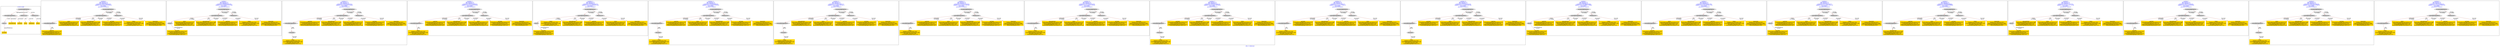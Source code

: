 digraph n0 {
fontcolor="blue"
remincross="true"
label="s08-s-17-edited.xml"
subgraph cluster_0 {
label="1-correct model"
n2[style="filled",color="white",fillcolor="lightgray",label="CulturalHeritageObject1"];
n3[style="filled",color="white",fillcolor="lightgray",label="Person1"];
n4[shape="plaintext",style="filled",fillcolor="gold",label="DESCRIPTION"];
n5[shape="plaintext",style="filled",fillcolor="gold",label="CAPTION"];
n6[shape="plaintext",style="filled",fillcolor="gold",label="TITLE"];
n7[shape="plaintext",style="filled",fillcolor="gold",label="AUTHOR"];
n8[style="filled",color="white",fillcolor="lightgray",label="EuropeanaAggregation1"];
n9[style="filled",color="white",fillcolor="lightgray",label="WebResource1"];
n10[style="filled",color="white",fillcolor="lightgray",label="WebResource2"];
n11[shape="plaintext",style="filled",fillcolor="gold",label="IMAGESRC"];
n12[shape="plaintext",style="filled",fillcolor="gold",label="VIDEO"];
}
subgraph cluster_1 {
label="candidate 0\nlink coherence:1.0\nnode coherence:1.0\nconfidence:0.3662419062818545\nmapping score:0.5387473020939515\ncost:8.99981\n-precision:0.56-recall:0.5"
n14[style="filled",color="white",fillcolor="lightgray",label="CulturalHeritageObject1"];
n15[style="filled",color="white",fillcolor="lightgray",label="CulturalHeritageObject2"];
n16[style="filled",color="white",fillcolor="lightgray",label="EuropeanaAggregation1"];
n17[style="filled",color="white",fillcolor="lightgray",label="WebResource1"];
n18[shape="plaintext",style="filled",fillcolor="gold",label="TITLE\n[CulturalHeritageObject,description,0.37]\n[Person,biographicalInformation,0.263]\n[CulturalHeritageObject,title,0.236]\n[CulturalHeritageObject,provenance,0.132]"];
n19[shape="plaintext",style="filled",fillcolor="gold",label="CAPTION\n[CulturalHeritageObject,description,0.325]\n[CulturalHeritageObject,title,0.26]\n[CulturalHeritageObject,provenance,0.21]\n[Person,biographicalInformation,0.205]"];
n20[shape="plaintext",style="filled",fillcolor="gold",label="DESCRIPTION\n[CulturalHeritageObject,description,0.388]\n[Person,biographicalInformation,0.337]\n[CulturalHeritageObject,title,0.155]\n[CulturalHeritageObject,provenance,0.12]"];
n21[shape="plaintext",style="filled",fillcolor="gold",label="IMAGESRC\n[WebResource,classLink,0.807]\n[Person,biographicalInformation,0.086]\n[CulturalHeritageObject,description,0.076]\n[Person,dateOfDeath,0.031]"];
n22[shape="plaintext",style="filled",fillcolor="gold",label="AUTHOR\n[CulturalHeritageObject,description,0.307]\n[Person,nameOfThePerson,0.265]\n[CulturalHeritageObject,provenance,0.221]\n[CulturalHeritageObject,title,0.207]"];
n23[shape="plaintext",style="filled",fillcolor="gold",label="VIDEO\n[WebResource,classLink,0.394]\n[CulturalHeritageObject,provenance,0.286]\n[Document,classLink,0.169]\n[CulturalHeritageObject,title,0.151]"];
}
subgraph cluster_2 {
label="candidate 1\nlink coherence:1.0\nnode coherence:1.0\nconfidence:0.3650965956362495\nmapping score:0.5383655318787498\ncost:8.99971\n-precision:0.89-recall:0.8"
n25[style="filled",color="white",fillcolor="lightgray",label="CulturalHeritageObject1"];
n26[style="filled",color="white",fillcolor="lightgray",label="Person1"];
n27[style="filled",color="white",fillcolor="lightgray",label="EuropeanaAggregation1"];
n28[style="filled",color="white",fillcolor="lightgray",label="WebResource1"];
n29[shape="plaintext",style="filled",fillcolor="gold",label="TITLE\n[CulturalHeritageObject,description,0.37]\n[Person,biographicalInformation,0.263]\n[CulturalHeritageObject,title,0.236]\n[CulturalHeritageObject,provenance,0.132]"];
n30[shape="plaintext",style="filled",fillcolor="gold",label="AUTHOR\n[CulturalHeritageObject,description,0.307]\n[Person,nameOfThePerson,0.265]\n[CulturalHeritageObject,provenance,0.221]\n[CulturalHeritageObject,title,0.207]"];
n31[shape="plaintext",style="filled",fillcolor="gold",label="DESCRIPTION\n[CulturalHeritageObject,description,0.388]\n[Person,biographicalInformation,0.337]\n[CulturalHeritageObject,title,0.155]\n[CulturalHeritageObject,provenance,0.12]"];
n32[shape="plaintext",style="filled",fillcolor="gold",label="IMAGESRC\n[WebResource,classLink,0.807]\n[Person,biographicalInformation,0.086]\n[CulturalHeritageObject,description,0.076]\n[Person,dateOfDeath,0.031]"];
n33[shape="plaintext",style="filled",fillcolor="gold",label="CAPTION\n[CulturalHeritageObject,description,0.325]\n[CulturalHeritageObject,title,0.26]\n[CulturalHeritageObject,provenance,0.21]\n[Person,biographicalInformation,0.205]"];
n34[shape="plaintext",style="filled",fillcolor="gold",label="VIDEO\n[WebResource,classLink,0.394]\n[CulturalHeritageObject,provenance,0.286]\n[Document,classLink,0.169]\n[CulturalHeritageObject,title,0.151]"];
}
subgraph cluster_3 {
label="candidate 10\nlink coherence:1.0\nnode coherence:1.0\nconfidence:0.32945392348559216\nmapping score:0.5264846411618641\ncost:9.99981\n-precision:0.4-recall:0.4"
n36[style="filled",color="white",fillcolor="lightgray",label="CulturalHeritageObject1"];
n37[style="filled",color="white",fillcolor="lightgray",label="CulturalHeritageObject2"];
n38[style="filled",color="white",fillcolor="lightgray",label="Document2"];
n39[style="filled",color="white",fillcolor="lightgray",label="EuropeanaAggregation1"];
n40[style="filled",color="white",fillcolor="lightgray",label="WebResource1"];
n41[shape="plaintext",style="filled",fillcolor="gold",label="CAPTION\n[CulturalHeritageObject,description,0.325]\n[CulturalHeritageObject,title,0.26]\n[CulturalHeritageObject,provenance,0.21]\n[Person,biographicalInformation,0.205]"];
n42[shape="plaintext",style="filled",fillcolor="gold",label="DESCRIPTION\n[CulturalHeritageObject,description,0.388]\n[Person,biographicalInformation,0.337]\n[CulturalHeritageObject,title,0.155]\n[CulturalHeritageObject,provenance,0.12]"];
n43[shape="plaintext",style="filled",fillcolor="gold",label="IMAGESRC\n[WebResource,classLink,0.807]\n[Person,biographicalInformation,0.086]\n[CulturalHeritageObject,description,0.076]\n[Person,dateOfDeath,0.031]"];
n44[shape="plaintext",style="filled",fillcolor="gold",label="TITLE\n[CulturalHeritageObject,description,0.37]\n[Person,biographicalInformation,0.263]\n[CulturalHeritageObject,title,0.236]\n[CulturalHeritageObject,provenance,0.132]"];
n45[shape="plaintext",style="filled",fillcolor="gold",label="VIDEO\n[WebResource,classLink,0.394]\n[CulturalHeritageObject,provenance,0.286]\n[Document,classLink,0.169]\n[CulturalHeritageObject,title,0.151]"];
n46[shape="plaintext",style="filled",fillcolor="gold",label="AUTHOR\n[CulturalHeritageObject,description,0.307]\n[Person,nameOfThePerson,0.265]\n[CulturalHeritageObject,provenance,0.221]\n[CulturalHeritageObject,title,0.207]"];
}
subgraph cluster_4 {
label="candidate 11\nlink coherence:1.0\nnode coherence:1.0\nconfidence:0.3265247204090529\nmapping score:0.525508240136351\ncost:8.99981\n-precision:0.44-recall:0.4"
n48[style="filled",color="white",fillcolor="lightgray",label="CulturalHeritageObject1"];
n49[style="filled",color="white",fillcolor="lightgray",label="CulturalHeritageObject2"];
n50[style="filled",color="white",fillcolor="lightgray",label="EuropeanaAggregation1"];
n51[style="filled",color="white",fillcolor="lightgray",label="WebResource1"];
n52[shape="plaintext",style="filled",fillcolor="gold",label="CAPTION\n[CulturalHeritageObject,description,0.325]\n[CulturalHeritageObject,title,0.26]\n[CulturalHeritageObject,provenance,0.21]\n[Person,biographicalInformation,0.205]"];
n53[shape="plaintext",style="filled",fillcolor="gold",label="VIDEO\n[WebResource,classLink,0.394]\n[CulturalHeritageObject,provenance,0.286]\n[Document,classLink,0.169]\n[CulturalHeritageObject,title,0.151]"];
n54[shape="plaintext",style="filled",fillcolor="gold",label="DESCRIPTION\n[CulturalHeritageObject,description,0.388]\n[Person,biographicalInformation,0.337]\n[CulturalHeritageObject,title,0.155]\n[CulturalHeritageObject,provenance,0.12]"];
n55[shape="plaintext",style="filled",fillcolor="gold",label="IMAGESRC\n[WebResource,classLink,0.807]\n[Person,biographicalInformation,0.086]\n[CulturalHeritageObject,description,0.076]\n[Person,dateOfDeath,0.031]"];
n56[shape="plaintext",style="filled",fillcolor="gold",label="TITLE\n[CulturalHeritageObject,description,0.37]\n[Person,biographicalInformation,0.263]\n[CulturalHeritageObject,title,0.236]\n[CulturalHeritageObject,provenance,0.132]"];
n57[shape="plaintext",style="filled",fillcolor="gold",label="AUTHOR\n[CulturalHeritageObject,description,0.307]\n[Person,nameOfThePerson,0.265]\n[CulturalHeritageObject,provenance,0.221]\n[CulturalHeritageObject,title,0.207]"];
}
subgraph cluster_5 {
label="candidate 12\nlink coherence:1.0\nnode coherence:1.0\nconfidence:0.3253794097634479\nmapping score:0.5251264699211493\ncost:8.99971\n-precision:0.78-recall:0.7"
n59[style="filled",color="white",fillcolor="lightgray",label="CulturalHeritageObject1"];
n60[style="filled",color="white",fillcolor="lightgray",label="Person1"];
n61[style="filled",color="white",fillcolor="lightgray",label="EuropeanaAggregation1"];
n62[style="filled",color="white",fillcolor="lightgray",label="WebResource1"];
n63[shape="plaintext",style="filled",fillcolor="gold",label="VIDEO\n[WebResource,classLink,0.394]\n[CulturalHeritageObject,provenance,0.286]\n[Document,classLink,0.169]\n[CulturalHeritageObject,title,0.151]"];
n64[shape="plaintext",style="filled",fillcolor="gold",label="AUTHOR\n[CulturalHeritageObject,description,0.307]\n[Person,nameOfThePerson,0.265]\n[CulturalHeritageObject,provenance,0.221]\n[CulturalHeritageObject,title,0.207]"];
n65[shape="plaintext",style="filled",fillcolor="gold",label="DESCRIPTION\n[CulturalHeritageObject,description,0.388]\n[Person,biographicalInformation,0.337]\n[CulturalHeritageObject,title,0.155]\n[CulturalHeritageObject,provenance,0.12]"];
n66[shape="plaintext",style="filled",fillcolor="gold",label="IMAGESRC\n[WebResource,classLink,0.807]\n[Person,biographicalInformation,0.086]\n[CulturalHeritageObject,description,0.076]\n[Person,dateOfDeath,0.031]"];
n67[shape="plaintext",style="filled",fillcolor="gold",label="CAPTION\n[CulturalHeritageObject,description,0.325]\n[CulturalHeritageObject,title,0.26]\n[CulturalHeritageObject,provenance,0.21]\n[Person,biographicalInformation,0.205]"];
n68[shape="plaintext",style="filled",fillcolor="gold",label="TITLE\n[CulturalHeritageObject,description,0.37]\n[Person,biographicalInformation,0.263]\n[CulturalHeritageObject,title,0.236]\n[CulturalHeritageObject,provenance,0.132]"];
}
subgraph cluster_6 {
label="candidate 13\nlink coherence:1.0\nnode coherence:1.0\nconfidence:0.3245593648690303\nmapping score:0.5248531216230101\ncost:9.99981\n-precision:0.3-recall:0.3"
n70[style="filled",color="white",fillcolor="lightgray",label="CulturalHeritageObject1"];
n71[style="filled",color="white",fillcolor="lightgray",label="CulturalHeritageObject2"];
n72[style="filled",color="white",fillcolor="lightgray",label="Document2"];
n73[style="filled",color="white",fillcolor="lightgray",label="EuropeanaAggregation1"];
n74[style="filled",color="white",fillcolor="lightgray",label="WebResource1"];
n75[shape="plaintext",style="filled",fillcolor="gold",label="CAPTION\n[CulturalHeritageObject,description,0.325]\n[CulturalHeritageObject,title,0.26]\n[CulturalHeritageObject,provenance,0.21]\n[Person,biographicalInformation,0.205]"];
n76[shape="plaintext",style="filled",fillcolor="gold",label="TITLE\n[CulturalHeritageObject,description,0.37]\n[Person,biographicalInformation,0.263]\n[CulturalHeritageObject,title,0.236]\n[CulturalHeritageObject,provenance,0.132]"];
n77[shape="plaintext",style="filled",fillcolor="gold",label="IMAGESRC\n[WebResource,classLink,0.807]\n[Person,biographicalInformation,0.086]\n[CulturalHeritageObject,description,0.076]\n[Person,dateOfDeath,0.031]"];
n78[shape="plaintext",style="filled",fillcolor="gold",label="DESCRIPTION\n[CulturalHeritageObject,description,0.388]\n[Person,biographicalInformation,0.337]\n[CulturalHeritageObject,title,0.155]\n[CulturalHeritageObject,provenance,0.12]"];
n79[shape="plaintext",style="filled",fillcolor="gold",label="VIDEO\n[WebResource,classLink,0.394]\n[CulturalHeritageObject,provenance,0.286]\n[Document,classLink,0.169]\n[CulturalHeritageObject,title,0.151]"];
n80[shape="plaintext",style="filled",fillcolor="gold",label="AUTHOR\n[CulturalHeritageObject,description,0.307]\n[Person,nameOfThePerson,0.265]\n[CulturalHeritageObject,provenance,0.221]\n[CulturalHeritageObject,title,0.207]"];
}
subgraph cluster_7 {
label="candidate 14\nlink coherence:1.0\nnode coherence:1.0\nconfidence:0.32210843144697127\nmapping score:0.5240361438156571\ncost:9.99981\n-precision:0.4-recall:0.4"
n82[style="filled",color="white",fillcolor="lightgray",label="CulturalHeritageObject1"];
n83[style="filled",color="white",fillcolor="lightgray",label="CulturalHeritageObject2"];
n84[style="filled",color="white",fillcolor="lightgray",label="Document2"];
n85[style="filled",color="white",fillcolor="lightgray",label="EuropeanaAggregation1"];
n86[style="filled",color="white",fillcolor="lightgray",label="WebResource1"];
n87[shape="plaintext",style="filled",fillcolor="gold",label="DESCRIPTION\n[CulturalHeritageObject,description,0.388]\n[Person,biographicalInformation,0.337]\n[CulturalHeritageObject,title,0.155]\n[CulturalHeritageObject,provenance,0.12]"];
n88[shape="plaintext",style="filled",fillcolor="gold",label="TITLE\n[CulturalHeritageObject,description,0.37]\n[Person,biographicalInformation,0.263]\n[CulturalHeritageObject,title,0.236]\n[CulturalHeritageObject,provenance,0.132]"];
n89[shape="plaintext",style="filled",fillcolor="gold",label="IMAGESRC\n[WebResource,classLink,0.807]\n[Person,biographicalInformation,0.086]\n[CulturalHeritageObject,description,0.076]\n[Person,dateOfDeath,0.031]"];
n90[shape="plaintext",style="filled",fillcolor="gold",label="CAPTION\n[CulturalHeritageObject,description,0.325]\n[CulturalHeritageObject,title,0.26]\n[CulturalHeritageObject,provenance,0.21]\n[Person,biographicalInformation,0.205]"];
n91[shape="plaintext",style="filled",fillcolor="gold",label="VIDEO\n[WebResource,classLink,0.394]\n[CulturalHeritageObject,provenance,0.286]\n[Document,classLink,0.169]\n[CulturalHeritageObject,title,0.151]"];
n92[shape="plaintext",style="filled",fillcolor="gold",label="AUTHOR\n[CulturalHeritageObject,description,0.307]\n[Person,nameOfThePerson,0.265]\n[CulturalHeritageObject,provenance,0.221]\n[CulturalHeritageObject,title,0.207]"];
}
subgraph cluster_8 {
label="candidate 15\nlink coherence:1.0\nnode coherence:1.0\nconfidence:0.32163016179249104\nmapping score:0.523876720597497\ncost:8.99981\n-precision:0.33-recall:0.3"
n94[style="filled",color="white",fillcolor="lightgray",label="CulturalHeritageObject1"];
n95[style="filled",color="white",fillcolor="lightgray",label="CulturalHeritageObject2"];
n96[style="filled",color="white",fillcolor="lightgray",label="EuropeanaAggregation1"];
n97[style="filled",color="white",fillcolor="lightgray",label="WebResource1"];
n98[shape="plaintext",style="filled",fillcolor="gold",label="CAPTION\n[CulturalHeritageObject,description,0.325]\n[CulturalHeritageObject,title,0.26]\n[CulturalHeritageObject,provenance,0.21]\n[Person,biographicalInformation,0.205]"];
n99[shape="plaintext",style="filled",fillcolor="gold",label="VIDEO\n[WebResource,classLink,0.394]\n[CulturalHeritageObject,provenance,0.286]\n[Document,classLink,0.169]\n[CulturalHeritageObject,title,0.151]"];
n100[shape="plaintext",style="filled",fillcolor="gold",label="TITLE\n[CulturalHeritageObject,description,0.37]\n[Person,biographicalInformation,0.263]\n[CulturalHeritageObject,title,0.236]\n[CulturalHeritageObject,provenance,0.132]"];
n101[shape="plaintext",style="filled",fillcolor="gold",label="IMAGESRC\n[WebResource,classLink,0.807]\n[Person,biographicalInformation,0.086]\n[CulturalHeritageObject,description,0.076]\n[Person,dateOfDeath,0.031]"];
n102[shape="plaintext",style="filled",fillcolor="gold",label="DESCRIPTION\n[CulturalHeritageObject,description,0.388]\n[Person,biographicalInformation,0.337]\n[CulturalHeritageObject,title,0.155]\n[CulturalHeritageObject,provenance,0.12]"];
n103[shape="plaintext",style="filled",fillcolor="gold",label="AUTHOR\n[CulturalHeritageObject,description,0.307]\n[Person,nameOfThePerson,0.265]\n[CulturalHeritageObject,provenance,0.221]\n[CulturalHeritageObject,title,0.207]"];
}
subgraph cluster_9 {
label="candidate 16\nlink coherence:1.0\nnode coherence:1.0\nconfidence:0.31917922837043206\nmapping score:0.523059742790144\ncost:8.99981\n-precision:0.44-recall:0.4"
n105[style="filled",color="white",fillcolor="lightgray",label="CulturalHeritageObject1"];
n106[style="filled",color="white",fillcolor="lightgray",label="CulturalHeritageObject2"];
n107[style="filled",color="white",fillcolor="lightgray",label="EuropeanaAggregation1"];
n108[style="filled",color="white",fillcolor="lightgray",label="WebResource1"];
n109[shape="plaintext",style="filled",fillcolor="gold",label="DESCRIPTION\n[CulturalHeritageObject,description,0.388]\n[Person,biographicalInformation,0.337]\n[CulturalHeritageObject,title,0.155]\n[CulturalHeritageObject,provenance,0.12]"];
n110[shape="plaintext",style="filled",fillcolor="gold",label="VIDEO\n[WebResource,classLink,0.394]\n[CulturalHeritageObject,provenance,0.286]\n[Document,classLink,0.169]\n[CulturalHeritageObject,title,0.151]"];
n111[shape="plaintext",style="filled",fillcolor="gold",label="TITLE\n[CulturalHeritageObject,description,0.37]\n[Person,biographicalInformation,0.263]\n[CulturalHeritageObject,title,0.236]\n[CulturalHeritageObject,provenance,0.132]"];
n112[shape="plaintext",style="filled",fillcolor="gold",label="IMAGESRC\n[WebResource,classLink,0.807]\n[Person,biographicalInformation,0.086]\n[CulturalHeritageObject,description,0.076]\n[Person,dateOfDeath,0.031]"];
n113[shape="plaintext",style="filled",fillcolor="gold",label="CAPTION\n[CulturalHeritageObject,description,0.325]\n[CulturalHeritageObject,title,0.26]\n[CulturalHeritageObject,provenance,0.21]\n[Person,biographicalInformation,0.205]"];
n114[shape="plaintext",style="filled",fillcolor="gold",label="AUTHOR\n[CulturalHeritageObject,description,0.307]\n[Person,nameOfThePerson,0.265]\n[CulturalHeritageObject,provenance,0.221]\n[CulturalHeritageObject,title,0.207]"];
}
subgraph cluster_10 {
label="candidate 17\nlink coherence:1.0\nnode coherence:1.0\nconfidence:0.31867647675891425\nmapping score:0.5228921589196381\ncost:9.99981\n-precision:0.5-recall:0.5"
n116[style="filled",color="white",fillcolor="lightgray",label="CulturalHeritageObject1"];
n117[style="filled",color="white",fillcolor="lightgray",label="CulturalHeritageObject2"];
n118[style="filled",color="white",fillcolor="lightgray",label="Document2"];
n119[style="filled",color="white",fillcolor="lightgray",label="EuropeanaAggregation1"];
n120[style="filled",color="white",fillcolor="lightgray",label="WebResource1"];
n121[shape="plaintext",style="filled",fillcolor="gold",label="AUTHOR\n[CulturalHeritageObject,description,0.307]\n[Person,nameOfThePerson,0.265]\n[CulturalHeritageObject,provenance,0.221]\n[CulturalHeritageObject,title,0.207]"];
n122[shape="plaintext",style="filled",fillcolor="gold",label="DESCRIPTION\n[CulturalHeritageObject,description,0.388]\n[Person,biographicalInformation,0.337]\n[CulturalHeritageObject,title,0.155]\n[CulturalHeritageObject,provenance,0.12]"];
n123[shape="plaintext",style="filled",fillcolor="gold",label="IMAGESRC\n[WebResource,classLink,0.807]\n[Person,biographicalInformation,0.086]\n[CulturalHeritageObject,description,0.076]\n[Person,dateOfDeath,0.031]"];
n124[shape="plaintext",style="filled",fillcolor="gold",label="CAPTION\n[CulturalHeritageObject,description,0.325]\n[CulturalHeritageObject,title,0.26]\n[CulturalHeritageObject,provenance,0.21]\n[Person,biographicalInformation,0.205]"];
n125[shape="plaintext",style="filled",fillcolor="gold",label="VIDEO\n[WebResource,classLink,0.394]\n[CulturalHeritageObject,provenance,0.286]\n[Document,classLink,0.169]\n[CulturalHeritageObject,title,0.151]"];
n126[shape="plaintext",style="filled",fillcolor="gold",label="TITLE\n[CulturalHeritageObject,description,0.37]\n[Person,biographicalInformation,0.263]\n[CulturalHeritageObject,title,0.236]\n[CulturalHeritageObject,provenance,0.132]"];
}
subgraph cluster_11 {
label="candidate 18\nlink coherence:1.0\nnode coherence:1.0\nconfidence:0.315747273682375\nmapping score:0.521915757894125\ncost:8.99981\n-precision:0.56-recall:0.5"
n128[style="filled",color="white",fillcolor="lightgray",label="CulturalHeritageObject1"];
n129[style="filled",color="white",fillcolor="lightgray",label="CulturalHeritageObject2"];
n130[style="filled",color="white",fillcolor="lightgray",label="EuropeanaAggregation1"];
n131[style="filled",color="white",fillcolor="lightgray",label="WebResource1"];
n132[shape="plaintext",style="filled",fillcolor="gold",label="AUTHOR\n[CulturalHeritageObject,description,0.307]\n[Person,nameOfThePerson,0.265]\n[CulturalHeritageObject,provenance,0.221]\n[CulturalHeritageObject,title,0.207]"];
n133[shape="plaintext",style="filled",fillcolor="gold",label="VIDEO\n[WebResource,classLink,0.394]\n[CulturalHeritageObject,provenance,0.286]\n[Document,classLink,0.169]\n[CulturalHeritageObject,title,0.151]"];
n134[shape="plaintext",style="filled",fillcolor="gold",label="DESCRIPTION\n[CulturalHeritageObject,description,0.388]\n[Person,biographicalInformation,0.337]\n[CulturalHeritageObject,title,0.155]\n[CulturalHeritageObject,provenance,0.12]"];
n135[shape="plaintext",style="filled",fillcolor="gold",label="IMAGESRC\n[WebResource,classLink,0.807]\n[Person,biographicalInformation,0.086]\n[CulturalHeritageObject,description,0.076]\n[Person,dateOfDeath,0.031]"];
n136[shape="plaintext",style="filled",fillcolor="gold",label="CAPTION\n[CulturalHeritageObject,description,0.325]\n[CulturalHeritageObject,title,0.26]\n[CulturalHeritageObject,provenance,0.21]\n[Person,biographicalInformation,0.205]"];
n137[shape="plaintext",style="filled",fillcolor="gold",label="TITLE\n[CulturalHeritageObject,description,0.37]\n[Person,biographicalInformation,0.263]\n[CulturalHeritageObject,title,0.236]\n[CulturalHeritageObject,provenance,0.132]"];
}
subgraph cluster_12 {
label="candidate 19\nlink coherence:1.0\nnode coherence:1.0\nconfidence:0.31378191814235246\nmapping score:0.5212606393807842\ncost:9.99981\n-precision:0.4-recall:0.4"
n139[style="filled",color="white",fillcolor="lightgray",label="CulturalHeritageObject1"];
n140[style="filled",color="white",fillcolor="lightgray",label="CulturalHeritageObject2"];
n141[style="filled",color="white",fillcolor="lightgray",label="Document2"];
n142[style="filled",color="white",fillcolor="lightgray",label="EuropeanaAggregation1"];
n143[style="filled",color="white",fillcolor="lightgray",label="WebResource1"];
n144[shape="plaintext",style="filled",fillcolor="gold",label="AUTHOR\n[CulturalHeritageObject,description,0.307]\n[Person,nameOfThePerson,0.265]\n[CulturalHeritageObject,provenance,0.221]\n[CulturalHeritageObject,title,0.207]"];
n145[shape="plaintext",style="filled",fillcolor="gold",label="TITLE\n[CulturalHeritageObject,description,0.37]\n[Person,biographicalInformation,0.263]\n[CulturalHeritageObject,title,0.236]\n[CulturalHeritageObject,provenance,0.132]"];
n146[shape="plaintext",style="filled",fillcolor="gold",label="IMAGESRC\n[WebResource,classLink,0.807]\n[Person,biographicalInformation,0.086]\n[CulturalHeritageObject,description,0.076]\n[Person,dateOfDeath,0.031]"];
n147[shape="plaintext",style="filled",fillcolor="gold",label="DESCRIPTION\n[CulturalHeritageObject,description,0.388]\n[Person,biographicalInformation,0.337]\n[CulturalHeritageObject,title,0.155]\n[CulturalHeritageObject,provenance,0.12]"];
n148[shape="plaintext",style="filled",fillcolor="gold",label="VIDEO\n[WebResource,classLink,0.394]\n[CulturalHeritageObject,provenance,0.286]\n[Document,classLink,0.169]\n[CulturalHeritageObject,title,0.151]"];
n149[shape="plaintext",style="filled",fillcolor="gold",label="CAPTION\n[CulturalHeritageObject,description,0.325]\n[CulturalHeritageObject,title,0.26]\n[CulturalHeritageObject,provenance,0.21]\n[Person,biographicalInformation,0.205]"];
}
subgraph cluster_13 {
label="candidate 2\nlink coherence:1.0\nnode coherence:1.0\nconfidence:0.356108863362899\nmapping score:0.5353696211209663\ncost:8.99971\n-precision:0.67-recall:0.6"
n151[style="filled",color="white",fillcolor="lightgray",label="CulturalHeritageObject1"];
n152[style="filled",color="white",fillcolor="lightgray",label="Person1"];
n153[style="filled",color="white",fillcolor="lightgray",label="EuropeanaAggregation1"];
n154[style="filled",color="white",fillcolor="lightgray",label="WebResource1"];
n155[shape="plaintext",style="filled",fillcolor="gold",label="CAPTION\n[CulturalHeritageObject,description,0.325]\n[CulturalHeritageObject,title,0.26]\n[CulturalHeritageObject,provenance,0.21]\n[Person,biographicalInformation,0.205]"];
n156[shape="plaintext",style="filled",fillcolor="gold",label="AUTHOR\n[CulturalHeritageObject,description,0.307]\n[Person,nameOfThePerson,0.265]\n[CulturalHeritageObject,provenance,0.221]\n[CulturalHeritageObject,title,0.207]"];
n157[shape="plaintext",style="filled",fillcolor="gold",label="DESCRIPTION\n[CulturalHeritageObject,description,0.388]\n[Person,biographicalInformation,0.337]\n[CulturalHeritageObject,title,0.155]\n[CulturalHeritageObject,provenance,0.12]"];
n158[shape="plaintext",style="filled",fillcolor="gold",label="IMAGESRC\n[WebResource,classLink,0.807]\n[Person,biographicalInformation,0.086]\n[CulturalHeritageObject,description,0.076]\n[Person,dateOfDeath,0.031]"];
n159[shape="plaintext",style="filled",fillcolor="gold",label="TITLE\n[CulturalHeritageObject,description,0.37]\n[Person,biographicalInformation,0.263]\n[CulturalHeritageObject,title,0.236]\n[CulturalHeritageObject,provenance,0.132]"];
n160[shape="plaintext",style="filled",fillcolor="gold",label="VIDEO\n[WebResource,classLink,0.394]\n[CulturalHeritageObject,provenance,0.286]\n[Document,classLink,0.169]\n[CulturalHeritageObject,title,0.151]"];
}
subgraph cluster_14 {
label="candidate 3\nlink coherence:1.0\nnode coherence:1.0\nconfidence:0.35546445955517664\nmapping score:0.5351548198517255\ncost:8.99981\n-precision:0.67-recall:0.6"
n162[style="filled",color="white",fillcolor="lightgray",label="CulturalHeritageObject1"];
n163[style="filled",color="white",fillcolor="lightgray",label="CulturalHeritageObject2"];
n164[style="filled",color="white",fillcolor="lightgray",label="EuropeanaAggregation1"];
n165[style="filled",color="white",fillcolor="lightgray",label="WebResource1"];
n166[shape="plaintext",style="filled",fillcolor="gold",label="TITLE\n[CulturalHeritageObject,description,0.37]\n[Person,biographicalInformation,0.263]\n[CulturalHeritageObject,title,0.236]\n[CulturalHeritageObject,provenance,0.132]"];
n167[shape="plaintext",style="filled",fillcolor="gold",label="AUTHOR\n[CulturalHeritageObject,description,0.307]\n[Person,nameOfThePerson,0.265]\n[CulturalHeritageObject,provenance,0.221]\n[CulturalHeritageObject,title,0.207]"];
n168[shape="plaintext",style="filled",fillcolor="gold",label="DESCRIPTION\n[CulturalHeritageObject,description,0.388]\n[Person,biographicalInformation,0.337]\n[CulturalHeritageObject,title,0.155]\n[CulturalHeritageObject,provenance,0.12]"];
n169[shape="plaintext",style="filled",fillcolor="gold",label="IMAGESRC\n[WebResource,classLink,0.807]\n[Person,biographicalInformation,0.086]\n[CulturalHeritageObject,description,0.076]\n[Person,dateOfDeath,0.031]"];
n170[shape="plaintext",style="filled",fillcolor="gold",label="CAPTION\n[CulturalHeritageObject,description,0.325]\n[CulturalHeritageObject,title,0.26]\n[CulturalHeritageObject,provenance,0.21]\n[Person,biographicalInformation,0.205]"];
n171[shape="plaintext",style="filled",fillcolor="gold",label="VIDEO\n[WebResource,classLink,0.394]\n[CulturalHeritageObject,provenance,0.286]\n[Document,classLink,0.169]\n[CulturalHeritageObject,title,0.151]"];
}
subgraph cluster_15 {
label="candidate 4\nlink coherence:1.0\nnode coherence:1.0\nconfidence:0.3512143047463372\nmapping score:0.5337381015821124\ncost:8.99971\n-precision:0.56-recall:0.5"
n173[style="filled",color="white",fillcolor="lightgray",label="CulturalHeritageObject1"];
n174[style="filled",color="white",fillcolor="lightgray",label="Person1"];
n175[style="filled",color="white",fillcolor="lightgray",label="EuropeanaAggregation1"];
n176[style="filled",color="white",fillcolor="lightgray",label="WebResource1"];
n177[shape="plaintext",style="filled",fillcolor="gold",label="CAPTION\n[CulturalHeritageObject,description,0.325]\n[CulturalHeritageObject,title,0.26]\n[CulturalHeritageObject,provenance,0.21]\n[Person,biographicalInformation,0.205]"];
n178[shape="plaintext",style="filled",fillcolor="gold",label="AUTHOR\n[CulturalHeritageObject,description,0.307]\n[Person,nameOfThePerson,0.265]\n[CulturalHeritageObject,provenance,0.221]\n[CulturalHeritageObject,title,0.207]"];
n179[shape="plaintext",style="filled",fillcolor="gold",label="TITLE\n[CulturalHeritageObject,description,0.37]\n[Person,biographicalInformation,0.263]\n[CulturalHeritageObject,title,0.236]\n[CulturalHeritageObject,provenance,0.132]"];
n180[shape="plaintext",style="filled",fillcolor="gold",label="IMAGESRC\n[WebResource,classLink,0.807]\n[Person,biographicalInformation,0.086]\n[CulturalHeritageObject,description,0.076]\n[Person,dateOfDeath,0.031]"];
n181[shape="plaintext",style="filled",fillcolor="gold",label="DESCRIPTION\n[CulturalHeritageObject,description,0.388]\n[Person,biographicalInformation,0.337]\n[CulturalHeritageObject,title,0.155]\n[CulturalHeritageObject,provenance,0.12]"];
n182[shape="plaintext",style="filled",fillcolor="gold",label="VIDEO\n[WebResource,classLink,0.394]\n[CulturalHeritageObject,provenance,0.286]\n[Document,classLink,0.169]\n[CulturalHeritageObject,title,0.151]"];
}
subgraph cluster_16 {
label="candidate 5\nlink coherence:1.0\nnode coherence:1.0\nconfidence:0.3499086819698831\nmapping score:0.533302893989961\ncost:8.99981\n-precision:0.33-recall:0.3"
n184[style="filled",color="white",fillcolor="lightgray",label="CulturalHeritageObject1"];
n185[style="filled",color="white",fillcolor="lightgray",label="CulturalHeritageObject2"];
n186[style="filled",color="white",fillcolor="lightgray",label="EuropeanaAggregation1"];
n187[style="filled",color="white",fillcolor="lightgray",label="WebResource1"];
n188[shape="plaintext",style="filled",fillcolor="gold",label="CAPTION\n[CulturalHeritageObject,description,0.325]\n[CulturalHeritageObject,title,0.26]\n[CulturalHeritageObject,provenance,0.21]\n[Person,biographicalInformation,0.205]"];
n189[shape="plaintext",style="filled",fillcolor="gold",label="DESCRIPTION\n[CulturalHeritageObject,description,0.388]\n[Person,biographicalInformation,0.337]\n[CulturalHeritageObject,title,0.155]\n[CulturalHeritageObject,provenance,0.12]"];
n190[shape="plaintext",style="filled",fillcolor="gold",label="TITLE\n[CulturalHeritageObject,description,0.37]\n[Person,biographicalInformation,0.263]\n[CulturalHeritageObject,title,0.236]\n[CulturalHeritageObject,provenance,0.132]"];
n191[shape="plaintext",style="filled",fillcolor="gold",label="IMAGESRC\n[WebResource,classLink,0.807]\n[Person,biographicalInformation,0.086]\n[CulturalHeritageObject,description,0.076]\n[Person,dateOfDeath,0.031]"];
n192[shape="plaintext",style="filled",fillcolor="gold",label="AUTHOR\n[CulturalHeritageObject,description,0.307]\n[Person,nameOfThePerson,0.265]\n[CulturalHeritageObject,provenance,0.221]\n[CulturalHeritageObject,title,0.207]"];
n193[shape="plaintext",style="filled",fillcolor="gold",label="VIDEO\n[WebResource,classLink,0.394]\n[CulturalHeritageObject,provenance,0.286]\n[Document,classLink,0.169]\n[CulturalHeritageObject,title,0.151]"];
}
subgraph cluster_17 {
label="candidate 6\nlink coherence:1.0\nnode coherence:1.0\nconfidence:0.34876337132427815\nmapping score:0.5329211237747594\ncost:8.99971\n-precision:0.67-recall:0.6"
n195[style="filled",color="white",fillcolor="lightgray",label="CulturalHeritageObject1"];
n196[style="filled",color="white",fillcolor="lightgray",label="Person1"];
n197[style="filled",color="white",fillcolor="lightgray",label="EuropeanaAggregation1"];
n198[style="filled",color="white",fillcolor="lightgray",label="WebResource1"];
n199[shape="plaintext",style="filled",fillcolor="gold",label="DESCRIPTION\n[CulturalHeritageObject,description,0.388]\n[Person,biographicalInformation,0.337]\n[CulturalHeritageObject,title,0.155]\n[CulturalHeritageObject,provenance,0.12]"];
n200[shape="plaintext",style="filled",fillcolor="gold",label="AUTHOR\n[CulturalHeritageObject,description,0.307]\n[Person,nameOfThePerson,0.265]\n[CulturalHeritageObject,provenance,0.221]\n[CulturalHeritageObject,title,0.207]"];
n201[shape="plaintext",style="filled",fillcolor="gold",label="TITLE\n[CulturalHeritageObject,description,0.37]\n[Person,biographicalInformation,0.263]\n[CulturalHeritageObject,title,0.236]\n[CulturalHeritageObject,provenance,0.132]"];
n202[shape="plaintext",style="filled",fillcolor="gold",label="IMAGESRC\n[WebResource,classLink,0.807]\n[Person,biographicalInformation,0.086]\n[CulturalHeritageObject,description,0.076]\n[Person,dateOfDeath,0.031]"];
n203[shape="plaintext",style="filled",fillcolor="gold",label="CAPTION\n[CulturalHeritageObject,description,0.325]\n[CulturalHeritageObject,title,0.26]\n[CulturalHeritageObject,provenance,0.21]\n[Person,biographicalInformation,0.205]"];
n204[shape="plaintext",style="filled",fillcolor="gold",label="VIDEO\n[WebResource,classLink,0.394]\n[CulturalHeritageObject,provenance,0.286]\n[Document,classLink,0.169]\n[CulturalHeritageObject,title,0.151]"];
}
subgraph cluster_18 {
label="candidate 7\nlink coherence:1.0\nnode coherence:1.0\nconfidence:0.3464767272818261\nmapping score:0.532158909093942\ncost:8.99981\n-precision:0.44-recall:0.4"
n206[style="filled",color="white",fillcolor="lightgray",label="CulturalHeritageObject1"];
n207[style="filled",color="white",fillcolor="lightgray",label="CulturalHeritageObject2"];
n208[style="filled",color="white",fillcolor="lightgray",label="EuropeanaAggregation1"];
n209[style="filled",color="white",fillcolor="lightgray",label="WebResource1"];
n210[shape="plaintext",style="filled",fillcolor="gold",label="CAPTION\n[CulturalHeritageObject,description,0.325]\n[CulturalHeritageObject,title,0.26]\n[CulturalHeritageObject,provenance,0.21]\n[Person,biographicalInformation,0.205]"];
n211[shape="plaintext",style="filled",fillcolor="gold",label="AUTHOR\n[CulturalHeritageObject,description,0.307]\n[Person,nameOfThePerson,0.265]\n[CulturalHeritageObject,provenance,0.221]\n[CulturalHeritageObject,title,0.207]"];
n212[shape="plaintext",style="filled",fillcolor="gold",label="DESCRIPTION\n[CulturalHeritageObject,description,0.388]\n[Person,biographicalInformation,0.337]\n[CulturalHeritageObject,title,0.155]\n[CulturalHeritageObject,provenance,0.12]"];
n213[shape="plaintext",style="filled",fillcolor="gold",label="IMAGESRC\n[WebResource,classLink,0.807]\n[Person,biographicalInformation,0.086]\n[CulturalHeritageObject,description,0.076]\n[Person,dateOfDeath,0.031]"];
n214[shape="plaintext",style="filled",fillcolor="gold",label="TITLE\n[CulturalHeritageObject,description,0.37]\n[Person,biographicalInformation,0.263]\n[CulturalHeritageObject,title,0.236]\n[CulturalHeritageObject,provenance,0.132]"];
n215[shape="plaintext",style="filled",fillcolor="gold",label="VIDEO\n[WebResource,classLink,0.394]\n[CulturalHeritageObject,provenance,0.286]\n[Document,classLink,0.169]\n[CulturalHeritageObject,title,0.151]"];
}
subgraph cluster_19 {
label="candidate 8\nlink coherence:1.0\nnode coherence:1.0\nconfidence:0.33844165575894264\nmapping score:0.5294805519196476\ncost:9.99981\n-precision:0.6-recall:0.6"
n217[style="filled",color="white",fillcolor="lightgray",label="CulturalHeritageObject1"];
n218[style="filled",color="white",fillcolor="lightgray",label="CulturalHeritageObject2"];
n219[style="filled",color="white",fillcolor="lightgray",label="Document2"];
n220[style="filled",color="white",fillcolor="lightgray",label="EuropeanaAggregation1"];
n221[style="filled",color="white",fillcolor="lightgray",label="WebResource1"];
n222[shape="plaintext",style="filled",fillcolor="gold",label="TITLE\n[CulturalHeritageObject,description,0.37]\n[Person,biographicalInformation,0.263]\n[CulturalHeritageObject,title,0.236]\n[CulturalHeritageObject,provenance,0.132]"];
n223[shape="plaintext",style="filled",fillcolor="gold",label="DESCRIPTION\n[CulturalHeritageObject,description,0.388]\n[Person,biographicalInformation,0.337]\n[CulturalHeritageObject,title,0.155]\n[CulturalHeritageObject,provenance,0.12]"];
n224[shape="plaintext",style="filled",fillcolor="gold",label="IMAGESRC\n[WebResource,classLink,0.807]\n[Person,biographicalInformation,0.086]\n[CulturalHeritageObject,description,0.076]\n[Person,dateOfDeath,0.031]"];
n225[shape="plaintext",style="filled",fillcolor="gold",label="CAPTION\n[CulturalHeritageObject,description,0.325]\n[CulturalHeritageObject,title,0.26]\n[CulturalHeritageObject,provenance,0.21]\n[Person,biographicalInformation,0.205]"];
n226[shape="plaintext",style="filled",fillcolor="gold",label="VIDEO\n[WebResource,classLink,0.394]\n[CulturalHeritageObject,provenance,0.286]\n[Document,classLink,0.169]\n[CulturalHeritageObject,title,0.151]"];
n227[shape="plaintext",style="filled",fillcolor="gold",label="AUTHOR\n[CulturalHeritageObject,description,0.307]\n[Person,nameOfThePerson,0.265]\n[CulturalHeritageObject,provenance,0.221]\n[CulturalHeritageObject,title,0.207]"];
}
subgraph cluster_20 {
label="candidate 9\nlink coherence:1.0\nnode coherence:1.0\nconfidence:0.3355124526824034\nmapping score:0.5285041508941345\ncost:8.99981\n-precision:0.67-recall:0.6"
n229[style="filled",color="white",fillcolor="lightgray",label="CulturalHeritageObject1"];
n230[style="filled",color="white",fillcolor="lightgray",label="CulturalHeritageObject2"];
n231[style="filled",color="white",fillcolor="lightgray",label="EuropeanaAggregation1"];
n232[style="filled",color="white",fillcolor="lightgray",label="WebResource1"];
n233[shape="plaintext",style="filled",fillcolor="gold",label="TITLE\n[CulturalHeritageObject,description,0.37]\n[Person,biographicalInformation,0.263]\n[CulturalHeritageObject,title,0.236]\n[CulturalHeritageObject,provenance,0.132]"];
n234[shape="plaintext",style="filled",fillcolor="gold",label="VIDEO\n[WebResource,classLink,0.394]\n[CulturalHeritageObject,provenance,0.286]\n[Document,classLink,0.169]\n[CulturalHeritageObject,title,0.151]"];
n235[shape="plaintext",style="filled",fillcolor="gold",label="DESCRIPTION\n[CulturalHeritageObject,description,0.388]\n[Person,biographicalInformation,0.337]\n[CulturalHeritageObject,title,0.155]\n[CulturalHeritageObject,provenance,0.12]"];
n236[shape="plaintext",style="filled",fillcolor="gold",label="IMAGESRC\n[WebResource,classLink,0.807]\n[Person,biographicalInformation,0.086]\n[CulturalHeritageObject,description,0.076]\n[Person,dateOfDeath,0.031]"];
n237[shape="plaintext",style="filled",fillcolor="gold",label="CAPTION\n[CulturalHeritageObject,description,0.325]\n[CulturalHeritageObject,title,0.26]\n[CulturalHeritageObject,provenance,0.21]\n[Person,biographicalInformation,0.205]"];
n238[shape="plaintext",style="filled",fillcolor="gold",label="AUTHOR\n[CulturalHeritageObject,description,0.307]\n[Person,nameOfThePerson,0.265]\n[CulturalHeritageObject,provenance,0.221]\n[CulturalHeritageObject,title,0.207]"];
}
n2 -> n3[color="brown",fontcolor="black",label="creator"]
n2 -> n4[color="brown",fontcolor="black",label="description"]
n2 -> n5[color="brown",fontcolor="black",label="provenance"]
n2 -> n6[color="brown",fontcolor="black",label="title"]
n3 -> n7[color="brown",fontcolor="black",label="nameOfThePerson"]
n8 -> n2[color="brown",fontcolor="black",label="aggregatedCHO"]
n8 -> n9[color="brown",fontcolor="black",label="hasView"]
n8 -> n10[color="brown",fontcolor="black",label="hasView"]
n9 -> n11[color="brown",fontcolor="black",label="classLink"]
n10 -> n12[color="brown",fontcolor="black",label="classLink"]
n14 -> n15[color="brown",fontcolor="black",label="isRelatedTo\nw=0.99999"]
n16 -> n14[color="brown",fontcolor="black",label="aggregatedCHO\nw=0.99991"]
n16 -> n17[color="brown",fontcolor="black",label="hasView\nw=0.99991"]
n14 -> n18[color="brown",fontcolor="black",label="title\nw=1.0"]
n15 -> n19[color="brown",fontcolor="black",label="title\nw=1.0"]
n14 -> n20[color="brown",fontcolor="black",label="description\nw=1.0"]
n17 -> n21[color="brown",fontcolor="black",label="classLink\nw=1.0"]
n14 -> n22[color="brown",fontcolor="black",label="provenance\nw=1.0"]
n14 -> n23[color="brown",fontcolor="black",label="provenance\nw=1.0"]
n25 -> n26[color="brown",fontcolor="black",label="creator\nw=0.99989"]
n27 -> n25[color="brown",fontcolor="black",label="aggregatedCHO\nw=0.99991"]
n27 -> n28[color="brown",fontcolor="black",label="hasView\nw=0.99991"]
n25 -> n29[color="brown",fontcolor="black",label="title\nw=1.0"]
n26 -> n30[color="brown",fontcolor="black",label="nameOfThePerson\nw=1.0"]
n25 -> n31[color="brown",fontcolor="black",label="description\nw=1.0"]
n28 -> n32[color="brown",fontcolor="black",label="classLink\nw=1.0"]
n25 -> n33[color="brown",fontcolor="black",label="provenance\nw=1.0"]
n25 -> n34[color="brown",fontcolor="black",label="provenance\nw=1.0"]
n36 -> n37[color="brown",fontcolor="black",label="isRelatedTo\nw=0.99999"]
n37 -> n38[color="brown",fontcolor="black",label="page\nw=1.0"]
n39 -> n36[color="brown",fontcolor="black",label="aggregatedCHO\nw=0.99991"]
n39 -> n40[color="brown",fontcolor="black",label="hasView\nw=0.99991"]
n36 -> n41[color="brown",fontcolor="black",label="title\nw=1.0"]
n36 -> n42[color="brown",fontcolor="black",label="description\nw=1.0"]
n40 -> n43[color="brown",fontcolor="black",label="classLink\nw=1.0"]
n36 -> n44[color="brown",fontcolor="black",label="provenance\nw=1.0"]
n38 -> n45[color="brown",fontcolor="black",label="classLink\nw=1.0"]
n36 -> n46[color="brown",fontcolor="black",label="provenance\nw=1.0"]
n48 -> n49[color="brown",fontcolor="black",label="isRelatedTo\nw=0.99999"]
n50 -> n48[color="brown",fontcolor="black",label="aggregatedCHO\nw=0.99991"]
n50 -> n51[color="brown",fontcolor="black",label="hasView\nw=0.99991"]
n48 -> n52[color="brown",fontcolor="black",label="title\nw=1.0"]
n49 -> n53[color="brown",fontcolor="black",label="title\nw=1.0"]
n48 -> n54[color="brown",fontcolor="black",label="description\nw=1.0"]
n51 -> n55[color="brown",fontcolor="black",label="classLink\nw=1.0"]
n48 -> n56[color="brown",fontcolor="black",label="provenance\nw=1.0"]
n48 -> n57[color="brown",fontcolor="black",label="provenance\nw=1.0"]
n59 -> n60[color="brown",fontcolor="black",label="creator\nw=0.99989"]
n61 -> n59[color="brown",fontcolor="black",label="aggregatedCHO\nw=0.99991"]
n61 -> n62[color="brown",fontcolor="black",label="hasView\nw=0.99991"]
n59 -> n63[color="brown",fontcolor="black",label="title\nw=1.0"]
n60 -> n64[color="brown",fontcolor="black",label="nameOfThePerson\nw=1.0"]
n59 -> n65[color="brown",fontcolor="black",label="description\nw=1.0"]
n62 -> n66[color="brown",fontcolor="black",label="classLink\nw=1.0"]
n59 -> n67[color="brown",fontcolor="black",label="provenance\nw=1.0"]
n59 -> n68[color="brown",fontcolor="black",label="provenance\nw=1.0"]
n70 -> n71[color="brown",fontcolor="black",label="isRelatedTo\nw=0.99999"]
n71 -> n72[color="brown",fontcolor="black",label="page\nw=1.0"]
n73 -> n70[color="brown",fontcolor="black",label="aggregatedCHO\nw=0.99991"]
n73 -> n74[color="brown",fontcolor="black",label="hasView\nw=0.99991"]
n70 -> n75[color="brown",fontcolor="black",label="title\nw=1.0"]
n70 -> n76[color="brown",fontcolor="black",label="description\nw=1.0"]
n74 -> n77[color="brown",fontcolor="black",label="classLink\nw=1.0"]
n70 -> n78[color="brown",fontcolor="black",label="provenance\nw=1.0"]
n72 -> n79[color="brown",fontcolor="black",label="classLink\nw=1.0"]
n70 -> n80[color="brown",fontcolor="black",label="provenance\nw=1.0"]
n82 -> n83[color="brown",fontcolor="black",label="isRelatedTo\nw=0.99999"]
n83 -> n84[color="brown",fontcolor="black",label="page\nw=1.0"]
n85 -> n82[color="brown",fontcolor="black",label="aggregatedCHO\nw=0.99991"]
n85 -> n86[color="brown",fontcolor="black",label="hasView\nw=0.99991"]
n82 -> n87[color="brown",fontcolor="black",label="title\nw=1.0"]
n82 -> n88[color="brown",fontcolor="black",label="description\nw=1.0"]
n86 -> n89[color="brown",fontcolor="black",label="classLink\nw=1.0"]
n82 -> n90[color="brown",fontcolor="black",label="provenance\nw=1.0"]
n84 -> n91[color="brown",fontcolor="black",label="classLink\nw=1.0"]
n82 -> n92[color="brown",fontcolor="black",label="provenance\nw=1.0"]
n94 -> n95[color="brown",fontcolor="black",label="isRelatedTo\nw=0.99999"]
n96 -> n94[color="brown",fontcolor="black",label="aggregatedCHO\nw=0.99991"]
n96 -> n97[color="brown",fontcolor="black",label="hasView\nw=0.99991"]
n94 -> n98[color="brown",fontcolor="black",label="title\nw=1.0"]
n95 -> n99[color="brown",fontcolor="black",label="title\nw=1.0"]
n94 -> n100[color="brown",fontcolor="black",label="description\nw=1.0"]
n97 -> n101[color="brown",fontcolor="black",label="classLink\nw=1.0"]
n94 -> n102[color="brown",fontcolor="black",label="provenance\nw=1.0"]
n94 -> n103[color="brown",fontcolor="black",label="provenance\nw=1.0"]
n105 -> n106[color="brown",fontcolor="black",label="isRelatedTo\nw=0.99999"]
n107 -> n105[color="brown",fontcolor="black",label="aggregatedCHO\nw=0.99991"]
n107 -> n108[color="brown",fontcolor="black",label="hasView\nw=0.99991"]
n105 -> n109[color="brown",fontcolor="black",label="title\nw=1.0"]
n106 -> n110[color="brown",fontcolor="black",label="title\nw=1.0"]
n105 -> n111[color="brown",fontcolor="black",label="description\nw=1.0"]
n108 -> n112[color="brown",fontcolor="black",label="classLink\nw=1.0"]
n105 -> n113[color="brown",fontcolor="black",label="provenance\nw=1.0"]
n105 -> n114[color="brown",fontcolor="black",label="provenance\nw=1.0"]
n116 -> n117[color="brown",fontcolor="black",label="isRelatedTo\nw=0.99999"]
n117 -> n118[color="brown",fontcolor="black",label="page\nw=1.0"]
n119 -> n116[color="brown",fontcolor="black",label="aggregatedCHO\nw=0.99991"]
n119 -> n120[color="brown",fontcolor="black",label="hasView\nw=0.99991"]
n116 -> n121[color="brown",fontcolor="black",label="title\nw=1.0"]
n116 -> n122[color="brown",fontcolor="black",label="description\nw=1.0"]
n120 -> n123[color="brown",fontcolor="black",label="classLink\nw=1.0"]
n116 -> n124[color="brown",fontcolor="black",label="provenance\nw=1.0"]
n118 -> n125[color="brown",fontcolor="black",label="classLink\nw=1.0"]
n116 -> n126[color="brown",fontcolor="black",label="provenance\nw=1.0"]
n128 -> n129[color="brown",fontcolor="black",label="isRelatedTo\nw=0.99999"]
n130 -> n128[color="brown",fontcolor="black",label="aggregatedCHO\nw=0.99991"]
n130 -> n131[color="brown",fontcolor="black",label="hasView\nw=0.99991"]
n128 -> n132[color="brown",fontcolor="black",label="title\nw=1.0"]
n129 -> n133[color="brown",fontcolor="black",label="title\nw=1.0"]
n128 -> n134[color="brown",fontcolor="black",label="description\nw=1.0"]
n131 -> n135[color="brown",fontcolor="black",label="classLink\nw=1.0"]
n128 -> n136[color="brown",fontcolor="black",label="provenance\nw=1.0"]
n128 -> n137[color="brown",fontcolor="black",label="provenance\nw=1.0"]
n139 -> n140[color="brown",fontcolor="black",label="isRelatedTo\nw=0.99999"]
n140 -> n141[color="brown",fontcolor="black",label="page\nw=1.0"]
n142 -> n139[color="brown",fontcolor="black",label="aggregatedCHO\nw=0.99991"]
n142 -> n143[color="brown",fontcolor="black",label="hasView\nw=0.99991"]
n139 -> n144[color="brown",fontcolor="black",label="title\nw=1.0"]
n139 -> n145[color="brown",fontcolor="black",label="description\nw=1.0"]
n143 -> n146[color="brown",fontcolor="black",label="classLink\nw=1.0"]
n139 -> n147[color="brown",fontcolor="black",label="provenance\nw=1.0"]
n141 -> n148[color="brown",fontcolor="black",label="classLink\nw=1.0"]
n139 -> n149[color="brown",fontcolor="black",label="provenance\nw=1.0"]
n151 -> n152[color="brown",fontcolor="black",label="creator\nw=0.99989"]
n153 -> n151[color="brown",fontcolor="black",label="aggregatedCHO\nw=0.99991"]
n153 -> n154[color="brown",fontcolor="black",label="hasView\nw=0.99991"]
n151 -> n155[color="brown",fontcolor="black",label="title\nw=1.0"]
n152 -> n156[color="brown",fontcolor="black",label="nameOfThePerson\nw=1.0"]
n151 -> n157[color="brown",fontcolor="black",label="description\nw=1.0"]
n154 -> n158[color="brown",fontcolor="black",label="classLink\nw=1.0"]
n151 -> n159[color="brown",fontcolor="black",label="provenance\nw=1.0"]
n151 -> n160[color="brown",fontcolor="black",label="provenance\nw=1.0"]
n162 -> n163[color="brown",fontcolor="black",label="isRelatedTo\nw=0.99999"]
n164 -> n162[color="brown",fontcolor="black",label="aggregatedCHO\nw=0.99991"]
n164 -> n165[color="brown",fontcolor="black",label="hasView\nw=0.99991"]
n162 -> n166[color="brown",fontcolor="black",label="title\nw=1.0"]
n163 -> n167[color="brown",fontcolor="black",label="title\nw=1.0"]
n162 -> n168[color="brown",fontcolor="black",label="description\nw=1.0"]
n165 -> n169[color="brown",fontcolor="black",label="classLink\nw=1.0"]
n162 -> n170[color="brown",fontcolor="black",label="provenance\nw=1.0"]
n162 -> n171[color="brown",fontcolor="black",label="provenance\nw=1.0"]
n173 -> n174[color="brown",fontcolor="black",label="creator\nw=0.99989"]
n175 -> n173[color="brown",fontcolor="black",label="aggregatedCHO\nw=0.99991"]
n175 -> n176[color="brown",fontcolor="black",label="hasView\nw=0.99991"]
n173 -> n177[color="brown",fontcolor="black",label="title\nw=1.0"]
n174 -> n178[color="brown",fontcolor="black",label="nameOfThePerson\nw=1.0"]
n173 -> n179[color="brown",fontcolor="black",label="description\nw=1.0"]
n176 -> n180[color="brown",fontcolor="black",label="classLink\nw=1.0"]
n173 -> n181[color="brown",fontcolor="black",label="provenance\nw=1.0"]
n173 -> n182[color="brown",fontcolor="black",label="provenance\nw=1.0"]
n184 -> n185[color="brown",fontcolor="black",label="isRelatedTo\nw=0.99999"]
n186 -> n184[color="brown",fontcolor="black",label="aggregatedCHO\nw=0.99991"]
n186 -> n187[color="brown",fontcolor="black",label="hasView\nw=0.99991"]
n184 -> n188[color="brown",fontcolor="black",label="title\nw=1.0"]
n185 -> n189[color="brown",fontcolor="black",label="title\nw=1.0"]
n184 -> n190[color="brown",fontcolor="black",label="description\nw=1.0"]
n187 -> n191[color="brown",fontcolor="black",label="classLink\nw=1.0"]
n184 -> n192[color="brown",fontcolor="black",label="provenance\nw=1.0"]
n184 -> n193[color="brown",fontcolor="black",label="provenance\nw=1.0"]
n195 -> n196[color="brown",fontcolor="black",label="creator\nw=0.99989"]
n197 -> n195[color="brown",fontcolor="black",label="aggregatedCHO\nw=0.99991"]
n197 -> n198[color="brown",fontcolor="black",label="hasView\nw=0.99991"]
n195 -> n199[color="brown",fontcolor="black",label="title\nw=1.0"]
n196 -> n200[color="brown",fontcolor="black",label="nameOfThePerson\nw=1.0"]
n195 -> n201[color="brown",fontcolor="black",label="description\nw=1.0"]
n198 -> n202[color="brown",fontcolor="black",label="classLink\nw=1.0"]
n195 -> n203[color="brown",fontcolor="black",label="provenance\nw=1.0"]
n195 -> n204[color="brown",fontcolor="black",label="provenance\nw=1.0"]
n206 -> n207[color="brown",fontcolor="black",label="isRelatedTo\nw=0.99999"]
n208 -> n206[color="brown",fontcolor="black",label="aggregatedCHO\nw=0.99991"]
n208 -> n209[color="brown",fontcolor="black",label="hasView\nw=0.99991"]
n206 -> n210[color="brown",fontcolor="black",label="title\nw=1.0"]
n207 -> n211[color="brown",fontcolor="black",label="title\nw=1.0"]
n206 -> n212[color="brown",fontcolor="black",label="description\nw=1.0"]
n209 -> n213[color="brown",fontcolor="black",label="classLink\nw=1.0"]
n206 -> n214[color="brown",fontcolor="black",label="provenance\nw=1.0"]
n206 -> n215[color="brown",fontcolor="black",label="provenance\nw=1.0"]
n217 -> n218[color="brown",fontcolor="black",label="isRelatedTo\nw=0.99999"]
n218 -> n219[color="brown",fontcolor="black",label="page\nw=1.0"]
n220 -> n217[color="brown",fontcolor="black",label="aggregatedCHO\nw=0.99991"]
n220 -> n221[color="brown",fontcolor="black",label="hasView\nw=0.99991"]
n217 -> n222[color="brown",fontcolor="black",label="title\nw=1.0"]
n217 -> n223[color="brown",fontcolor="black",label="description\nw=1.0"]
n221 -> n224[color="brown",fontcolor="black",label="classLink\nw=1.0"]
n217 -> n225[color="brown",fontcolor="black",label="provenance\nw=1.0"]
n219 -> n226[color="brown",fontcolor="black",label="classLink\nw=1.0"]
n217 -> n227[color="brown",fontcolor="black",label="provenance\nw=1.0"]
n229 -> n230[color="brown",fontcolor="black",label="isRelatedTo\nw=0.99999"]
n231 -> n229[color="brown",fontcolor="black",label="aggregatedCHO\nw=0.99991"]
n231 -> n232[color="brown",fontcolor="black",label="hasView\nw=0.99991"]
n229 -> n233[color="brown",fontcolor="black",label="title\nw=1.0"]
n230 -> n234[color="brown",fontcolor="black",label="title\nw=1.0"]
n229 -> n235[color="brown",fontcolor="black",label="description\nw=1.0"]
n232 -> n236[color="brown",fontcolor="black",label="classLink\nw=1.0"]
n229 -> n237[color="brown",fontcolor="black",label="provenance\nw=1.0"]
n229 -> n238[color="brown",fontcolor="black",label="provenance\nw=1.0"]
}
